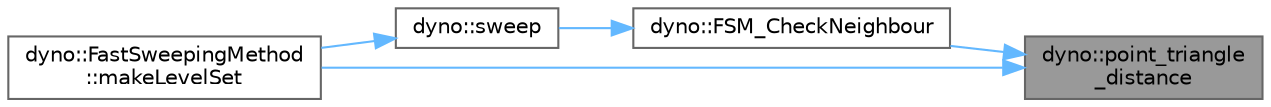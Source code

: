 digraph "dyno::point_triangle_distance"
{
 // LATEX_PDF_SIZE
  bgcolor="transparent";
  edge [fontname=Helvetica,fontsize=10,labelfontname=Helvetica,labelfontsize=10];
  node [fontname=Helvetica,fontsize=10,shape=box,height=0.2,width=0.4];
  rankdir="RL";
  Node1 [id="Node000001",label="dyno::point_triangle\l_distance",height=0.2,width=0.4,color="gray40", fillcolor="grey60", style="filled", fontcolor="black",tooltip=" "];
  Node1 -> Node2 [id="edge1_Node000001_Node000002",dir="back",color="steelblue1",style="solid",tooltip=" "];
  Node2 [id="Node000002",label="dyno::FSM_CheckNeighbour",height=0.2,width=0.4,color="grey40", fillcolor="white", style="filled",URL="$namespacedyno.html#a8c681a767cf87194ed4ebed7ecab40d0",tooltip=" "];
  Node2 -> Node3 [id="edge2_Node000002_Node000003",dir="back",color="steelblue1",style="solid",tooltip=" "];
  Node3 [id="Node000003",label="dyno::sweep",height=0.2,width=0.4,color="grey40", fillcolor="white", style="filled",URL="$namespacedyno.html#aa644342b8277f75165ed61b14b803107",tooltip=" "];
  Node3 -> Node4 [id="edge3_Node000003_Node000004",dir="back",color="steelblue1",style="solid",tooltip=" "];
  Node4 [id="Node000004",label="dyno::FastSweepingMethod\l::makeLevelSet",height=0.2,width=0.4,color="grey40", fillcolor="white", style="filled",URL="$classdyno_1_1_fast_sweeping_method.html#a591b153a7550cc732162b72d1db8c86e",tooltip=" "];
  Node1 -> Node4 [id="edge4_Node000001_Node000004",dir="back",color="steelblue1",style="solid",tooltip=" "];
}
